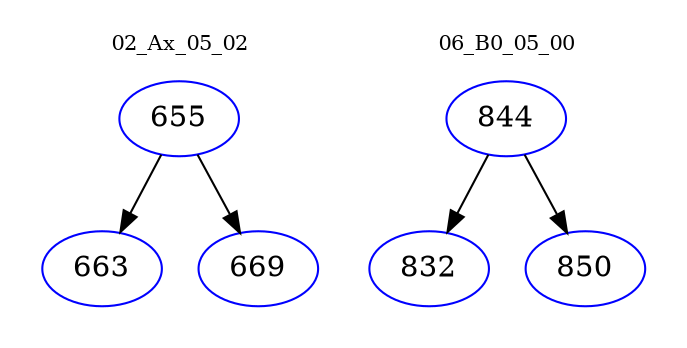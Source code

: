 digraph{
subgraph cluster_0 {
color = white
label = "02_Ax_05_02";
fontsize=10;
T0_655 [label="655", color="blue"]
T0_655 -> T0_663 [color="black"]
T0_663 [label="663", color="blue"]
T0_655 -> T0_669 [color="black"]
T0_669 [label="669", color="blue"]
}
subgraph cluster_1 {
color = white
label = "06_B0_05_00";
fontsize=10;
T1_844 [label="844", color="blue"]
T1_844 -> T1_832 [color="black"]
T1_832 [label="832", color="blue"]
T1_844 -> T1_850 [color="black"]
T1_850 [label="850", color="blue"]
}
}
